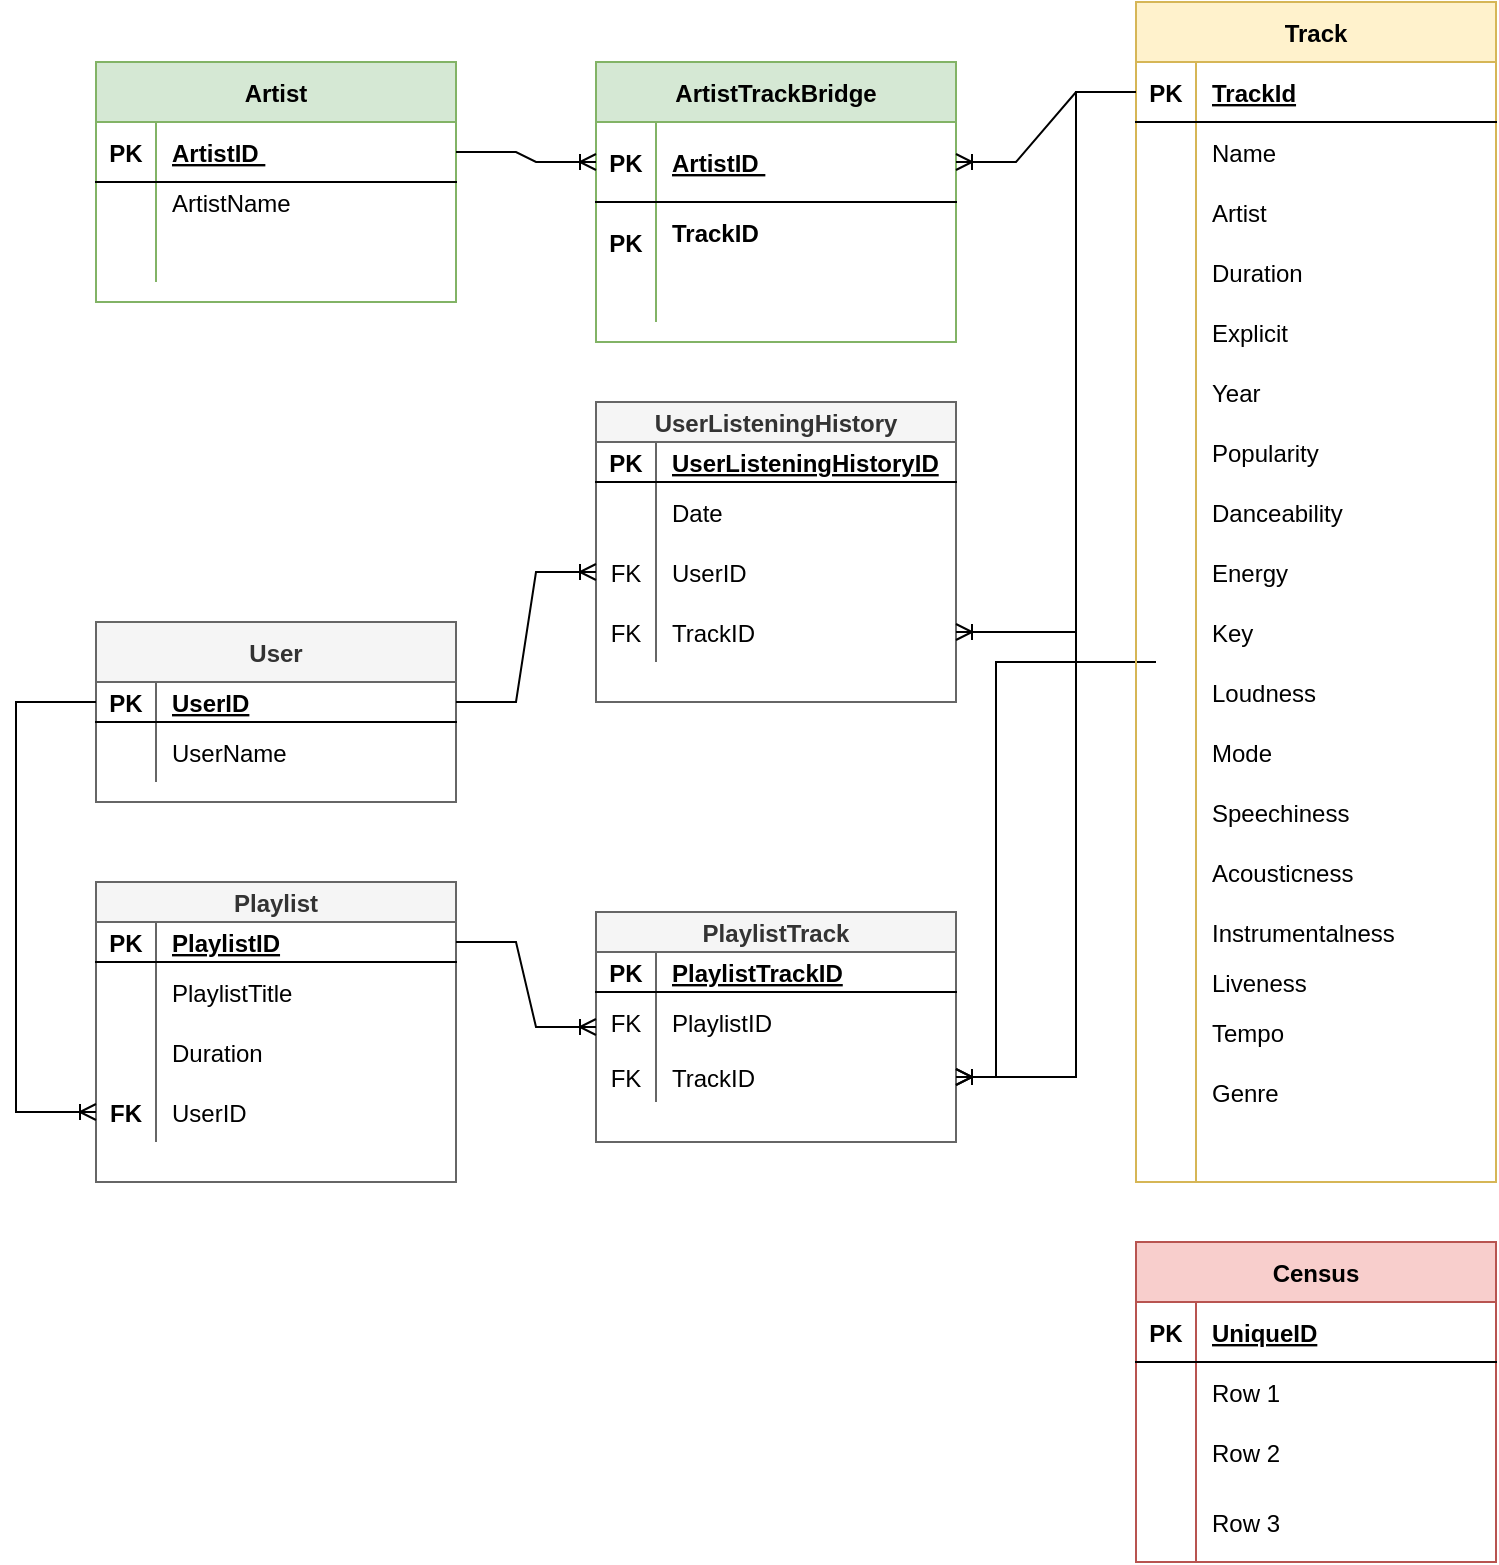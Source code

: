 <mxfile version="20.3.3" type="device"><diagram id="9XwhwexPzw-RLJUSwf52" name="Page-1"><mxGraphModel dx="1422" dy="705" grid="1" gridSize="10" guides="1" tooltips="1" connect="1" arrows="1" fold="1" page="1" pageScale="1" pageWidth="850" pageHeight="1100" math="0" shadow="0"><root><mxCell id="0"/><mxCell id="1" parent="0"/><mxCell id="k8wHzP79WO2ze0tQdOo2-1" value="Artist" style="shape=table;startSize=30;container=1;collapsible=1;childLayout=tableLayout;fixedRows=1;rowLines=0;fontStyle=1;align=center;resizeLast=1;fillColor=#d5e8d4;strokeColor=#82b366;" parent="1" vertex="1"><mxGeometry x="50" y="50" width="180" height="120" as="geometry"/></mxCell><mxCell id="k8wHzP79WO2ze0tQdOo2-2" value="" style="shape=tableRow;horizontal=0;startSize=0;swimlaneHead=0;swimlaneBody=0;fillColor=none;collapsible=0;dropTarget=0;points=[[0,0.5],[1,0.5]];portConstraint=eastwest;top=0;left=0;right=0;bottom=1;" parent="k8wHzP79WO2ze0tQdOo2-1" vertex="1"><mxGeometry y="30" width="180" height="30" as="geometry"/></mxCell><mxCell id="k8wHzP79WO2ze0tQdOo2-3" value="PK" style="shape=partialRectangle;connectable=0;fillColor=none;top=0;left=0;bottom=0;right=0;fontStyle=1;overflow=hidden;" parent="k8wHzP79WO2ze0tQdOo2-2" vertex="1"><mxGeometry width="30" height="30" as="geometry"><mxRectangle width="30" height="30" as="alternateBounds"/></mxGeometry></mxCell><mxCell id="k8wHzP79WO2ze0tQdOo2-4" value="ArtistID " style="shape=partialRectangle;connectable=0;fillColor=none;top=0;left=0;bottom=0;right=0;align=left;spacingLeft=6;fontStyle=5;overflow=hidden;" parent="k8wHzP79WO2ze0tQdOo2-2" vertex="1"><mxGeometry x="30" width="150" height="30" as="geometry"><mxRectangle width="150" height="30" as="alternateBounds"/></mxGeometry></mxCell><mxCell id="k8wHzP79WO2ze0tQdOo2-5" value="" style="shape=tableRow;horizontal=0;startSize=0;swimlaneHead=0;swimlaneBody=0;fillColor=none;collapsible=0;dropTarget=0;points=[[0,0.5],[1,0.5]];portConstraint=eastwest;top=0;left=0;right=0;bottom=0;" parent="k8wHzP79WO2ze0tQdOo2-1" vertex="1"><mxGeometry y="60" width="180" height="20" as="geometry"/></mxCell><mxCell id="k8wHzP79WO2ze0tQdOo2-6" value="" style="shape=partialRectangle;connectable=0;fillColor=none;top=0;left=0;bottom=0;right=0;editable=1;overflow=hidden;" parent="k8wHzP79WO2ze0tQdOo2-5" vertex="1"><mxGeometry width="30" height="20" as="geometry"><mxRectangle width="30" height="20" as="alternateBounds"/></mxGeometry></mxCell><mxCell id="k8wHzP79WO2ze0tQdOo2-7" value="ArtistName" style="shape=partialRectangle;connectable=0;fillColor=none;top=0;left=0;bottom=0;right=0;align=left;spacingLeft=6;overflow=hidden;" parent="k8wHzP79WO2ze0tQdOo2-5" vertex="1"><mxGeometry x="30" width="150" height="20" as="geometry"><mxRectangle width="150" height="20" as="alternateBounds"/></mxGeometry></mxCell><mxCell id="k8wHzP79WO2ze0tQdOo2-11" value="" style="shape=tableRow;horizontal=0;startSize=0;swimlaneHead=0;swimlaneBody=0;fillColor=none;collapsible=0;dropTarget=0;points=[[0,0.5],[1,0.5]];portConstraint=eastwest;top=0;left=0;right=0;bottom=0;" parent="k8wHzP79WO2ze0tQdOo2-1" vertex="1"><mxGeometry y="80" width="180" height="30" as="geometry"/></mxCell><mxCell id="k8wHzP79WO2ze0tQdOo2-12" value="" style="shape=partialRectangle;connectable=0;fillColor=none;top=0;left=0;bottom=0;right=0;editable=1;overflow=hidden;" parent="k8wHzP79WO2ze0tQdOo2-11" vertex="1"><mxGeometry width="30" height="30" as="geometry"><mxRectangle width="30" height="30" as="alternateBounds"/></mxGeometry></mxCell><mxCell id="k8wHzP79WO2ze0tQdOo2-13" value="" style="shape=partialRectangle;connectable=0;fillColor=none;top=0;left=0;bottom=0;right=0;align=left;spacingLeft=6;overflow=hidden;" parent="k8wHzP79WO2ze0tQdOo2-11" vertex="1"><mxGeometry x="30" width="150" height="30" as="geometry"><mxRectangle width="150" height="30" as="alternateBounds"/></mxGeometry></mxCell><mxCell id="k8wHzP79WO2ze0tQdOo2-52" value="User" style="shape=table;startSize=30;container=1;collapsible=1;childLayout=tableLayout;fixedRows=1;rowLines=0;fontStyle=1;align=center;resizeLast=1;fillColor=#f5f5f5;strokeColor=#666666;fontColor=#333333;" parent="1" vertex="1"><mxGeometry x="50" y="330" width="180" height="90" as="geometry"/></mxCell><mxCell id="k8wHzP79WO2ze0tQdOo2-53" value="" style="shape=tableRow;horizontal=0;startSize=0;swimlaneHead=0;swimlaneBody=0;fillColor=none;collapsible=0;dropTarget=0;points=[[0,0.5],[1,0.5]];portConstraint=eastwest;top=0;left=0;right=0;bottom=1;" parent="k8wHzP79WO2ze0tQdOo2-52" vertex="1"><mxGeometry y="30" width="180" height="20" as="geometry"/></mxCell><mxCell id="k8wHzP79WO2ze0tQdOo2-54" value="PK" style="shape=partialRectangle;connectable=0;fillColor=none;top=0;left=0;bottom=0;right=0;fontStyle=1;overflow=hidden;" parent="k8wHzP79WO2ze0tQdOo2-53" vertex="1"><mxGeometry width="30" height="20" as="geometry"><mxRectangle width="30" height="20" as="alternateBounds"/></mxGeometry></mxCell><mxCell id="k8wHzP79WO2ze0tQdOo2-55" value="UserID" style="shape=partialRectangle;connectable=0;fillColor=none;top=0;left=0;bottom=0;right=0;align=left;spacingLeft=6;fontStyle=5;overflow=hidden;" parent="k8wHzP79WO2ze0tQdOo2-53" vertex="1"><mxGeometry x="30" width="150" height="20" as="geometry"><mxRectangle width="150" height="20" as="alternateBounds"/></mxGeometry></mxCell><mxCell id="k8wHzP79WO2ze0tQdOo2-56" value="" style="shape=tableRow;horizontal=0;startSize=0;swimlaneHead=0;swimlaneBody=0;fillColor=none;collapsible=0;dropTarget=0;points=[[0,0.5],[1,0.5]];portConstraint=eastwest;top=0;left=0;right=0;bottom=0;" parent="k8wHzP79WO2ze0tQdOo2-52" vertex="1"><mxGeometry y="50" width="180" height="30" as="geometry"/></mxCell><mxCell id="k8wHzP79WO2ze0tQdOo2-57" value="" style="shape=partialRectangle;connectable=0;fillColor=none;top=0;left=0;bottom=0;right=0;editable=1;overflow=hidden;" parent="k8wHzP79WO2ze0tQdOo2-56" vertex="1"><mxGeometry width="30" height="30" as="geometry"><mxRectangle width="30" height="30" as="alternateBounds"/></mxGeometry></mxCell><mxCell id="k8wHzP79WO2ze0tQdOo2-58" value="UserName" style="shape=partialRectangle;connectable=0;fillColor=none;top=0;left=0;bottom=0;right=0;align=left;spacingLeft=6;overflow=hidden;" parent="k8wHzP79WO2ze0tQdOo2-56" vertex="1"><mxGeometry x="30" width="150" height="30" as="geometry"><mxRectangle width="150" height="30" as="alternateBounds"/></mxGeometry></mxCell><mxCell id="k8wHzP79WO2ze0tQdOo2-78" value="PlaylistTrack" style="shape=table;startSize=20;container=1;collapsible=1;childLayout=tableLayout;fixedRows=1;rowLines=0;fontStyle=1;align=center;resizeLast=1;fillColor=#f5f5f5;strokeColor=#666666;fontColor=#333333;" parent="1" vertex="1"><mxGeometry x="300" y="475" width="180" height="115" as="geometry"/></mxCell><mxCell id="k8wHzP79WO2ze0tQdOo2-79" value="" style="shape=tableRow;horizontal=0;startSize=0;swimlaneHead=0;swimlaneBody=0;fillColor=none;collapsible=0;dropTarget=0;points=[[0,0.5],[1,0.5]];portConstraint=eastwest;top=0;left=0;right=0;bottom=1;" parent="k8wHzP79WO2ze0tQdOo2-78" vertex="1"><mxGeometry y="20" width="180" height="20" as="geometry"/></mxCell><mxCell id="k8wHzP79WO2ze0tQdOo2-80" value="PK" style="shape=partialRectangle;connectable=0;fillColor=none;top=0;left=0;bottom=0;right=0;fontStyle=1;overflow=hidden;" parent="k8wHzP79WO2ze0tQdOo2-79" vertex="1"><mxGeometry width="30" height="20" as="geometry"><mxRectangle width="30" height="20" as="alternateBounds"/></mxGeometry></mxCell><mxCell id="k8wHzP79WO2ze0tQdOo2-81" value="PlaylistTrackID" style="shape=partialRectangle;connectable=0;fillColor=none;top=0;left=0;bottom=0;right=0;align=left;spacingLeft=6;fontStyle=5;overflow=hidden;" parent="k8wHzP79WO2ze0tQdOo2-79" vertex="1"><mxGeometry x="30" width="150" height="20" as="geometry"><mxRectangle width="150" height="20" as="alternateBounds"/></mxGeometry></mxCell><mxCell id="k8wHzP79WO2ze0tQdOo2-82" value="" style="shape=tableRow;horizontal=0;startSize=0;swimlaneHead=0;swimlaneBody=0;fillColor=none;collapsible=0;dropTarget=0;points=[[0,0.5],[1,0.5]];portConstraint=eastwest;top=0;left=0;right=0;bottom=0;" parent="k8wHzP79WO2ze0tQdOo2-78" vertex="1"><mxGeometry y="40" width="180" height="30" as="geometry"/></mxCell><mxCell id="k8wHzP79WO2ze0tQdOo2-83" value="FK" style="shape=partialRectangle;connectable=0;fillColor=none;top=0;left=0;bottom=0;right=0;editable=1;overflow=hidden;" parent="k8wHzP79WO2ze0tQdOo2-82" vertex="1"><mxGeometry width="30" height="30" as="geometry"><mxRectangle width="30" height="30" as="alternateBounds"/></mxGeometry></mxCell><mxCell id="k8wHzP79WO2ze0tQdOo2-84" value="PlaylistID" style="shape=partialRectangle;connectable=0;fillColor=none;top=0;left=0;bottom=0;right=0;align=left;spacingLeft=6;overflow=hidden;" parent="k8wHzP79WO2ze0tQdOo2-82" vertex="1"><mxGeometry x="30" width="150" height="30" as="geometry"><mxRectangle width="150" height="30" as="alternateBounds"/></mxGeometry></mxCell><mxCell id="k8wHzP79WO2ze0tQdOo2-85" value="" style="shape=tableRow;horizontal=0;startSize=0;swimlaneHead=0;swimlaneBody=0;fillColor=none;collapsible=0;dropTarget=0;points=[[0,0.5],[1,0.5]];portConstraint=eastwest;top=0;left=0;right=0;bottom=0;" parent="k8wHzP79WO2ze0tQdOo2-78" vertex="1"><mxGeometry y="70" width="180" height="25" as="geometry"/></mxCell><mxCell id="k8wHzP79WO2ze0tQdOo2-86" value="FK" style="shape=partialRectangle;connectable=0;fillColor=none;top=0;left=0;bottom=0;right=0;editable=1;overflow=hidden;" parent="k8wHzP79WO2ze0tQdOo2-85" vertex="1"><mxGeometry width="30" height="25" as="geometry"><mxRectangle width="30" height="25" as="alternateBounds"/></mxGeometry></mxCell><mxCell id="k8wHzP79WO2ze0tQdOo2-87" value="TrackID" style="shape=partialRectangle;connectable=0;fillColor=none;top=0;left=0;bottom=0;right=0;align=left;spacingLeft=6;overflow=hidden;" parent="k8wHzP79WO2ze0tQdOo2-85" vertex="1"><mxGeometry x="30" width="150" height="25" as="geometry"><mxRectangle width="150" height="25" as="alternateBounds"/></mxGeometry></mxCell><mxCell id="k8wHzP79WO2ze0tQdOo2-93" value="UserListeningHistory" style="shape=table;startSize=20;container=1;collapsible=1;childLayout=tableLayout;fixedRows=1;rowLines=0;fontStyle=1;align=center;resizeLast=1;fillColor=#f5f5f5;strokeColor=#666666;fontColor=#333333;" parent="1" vertex="1"><mxGeometry x="300" y="220" width="180" height="150" as="geometry"/></mxCell><mxCell id="k8wHzP79WO2ze0tQdOo2-94" value="" style="shape=tableRow;horizontal=0;startSize=0;swimlaneHead=0;swimlaneBody=0;fillColor=none;collapsible=0;dropTarget=0;points=[[0,0.5],[1,0.5]];portConstraint=eastwest;top=0;left=0;right=0;bottom=1;" parent="k8wHzP79WO2ze0tQdOo2-93" vertex="1"><mxGeometry y="20" width="180" height="20" as="geometry"/></mxCell><mxCell id="k8wHzP79WO2ze0tQdOo2-95" value="PK" style="shape=partialRectangle;connectable=0;fillColor=none;top=0;left=0;bottom=0;right=0;fontStyle=1;overflow=hidden;" parent="k8wHzP79WO2ze0tQdOo2-94" vertex="1"><mxGeometry width="30" height="20" as="geometry"><mxRectangle width="30" height="20" as="alternateBounds"/></mxGeometry></mxCell><mxCell id="k8wHzP79WO2ze0tQdOo2-96" value="UserListeningHistoryID" style="shape=partialRectangle;connectable=0;fillColor=none;top=0;left=0;bottom=0;right=0;align=left;spacingLeft=6;fontStyle=5;overflow=hidden;" parent="k8wHzP79WO2ze0tQdOo2-94" vertex="1"><mxGeometry x="30" width="150" height="20" as="geometry"><mxRectangle width="150" height="20" as="alternateBounds"/></mxGeometry></mxCell><mxCell id="k8wHzP79WO2ze0tQdOo2-103" value="" style="shape=tableRow;horizontal=0;startSize=0;swimlaneHead=0;swimlaneBody=0;fillColor=none;collapsible=0;dropTarget=0;points=[[0,0.5],[1,0.5]];portConstraint=eastwest;top=0;left=0;right=0;bottom=0;" parent="k8wHzP79WO2ze0tQdOo2-93" vertex="1"><mxGeometry y="40" width="180" height="30" as="geometry"/></mxCell><mxCell id="k8wHzP79WO2ze0tQdOo2-104" value="" style="shape=partialRectangle;connectable=0;fillColor=none;top=0;left=0;bottom=0;right=0;editable=1;overflow=hidden;fontStyle=1" parent="k8wHzP79WO2ze0tQdOo2-103" vertex="1"><mxGeometry width="30" height="30" as="geometry"><mxRectangle width="30" height="30" as="alternateBounds"/></mxGeometry></mxCell><mxCell id="k8wHzP79WO2ze0tQdOo2-105" value="Date" style="shape=partialRectangle;connectable=0;fillColor=none;top=0;left=0;bottom=0;right=0;align=left;spacingLeft=6;overflow=hidden;" parent="k8wHzP79WO2ze0tQdOo2-103" vertex="1"><mxGeometry x="30" width="150" height="30" as="geometry"><mxRectangle width="150" height="30" as="alternateBounds"/></mxGeometry></mxCell><mxCell id="k8wHzP79WO2ze0tQdOo2-97" value="" style="shape=tableRow;horizontal=0;startSize=0;swimlaneHead=0;swimlaneBody=0;fillColor=none;collapsible=0;dropTarget=0;points=[[0,0.5],[1,0.5]];portConstraint=eastwest;top=0;left=0;right=0;bottom=0;" parent="k8wHzP79WO2ze0tQdOo2-93" vertex="1"><mxGeometry y="70" width="180" height="30" as="geometry"/></mxCell><mxCell id="k8wHzP79WO2ze0tQdOo2-98" value="FK" style="shape=partialRectangle;connectable=0;fillColor=none;top=0;left=0;bottom=0;right=0;editable=1;overflow=hidden;" parent="k8wHzP79WO2ze0tQdOo2-97" vertex="1"><mxGeometry width="30" height="30" as="geometry"><mxRectangle width="30" height="30" as="alternateBounds"/></mxGeometry></mxCell><mxCell id="k8wHzP79WO2ze0tQdOo2-99" value="UserID" style="shape=partialRectangle;connectable=0;fillColor=none;top=0;left=0;bottom=0;right=0;align=left;spacingLeft=6;overflow=hidden;" parent="k8wHzP79WO2ze0tQdOo2-97" vertex="1"><mxGeometry x="30" width="150" height="30" as="geometry"><mxRectangle width="150" height="30" as="alternateBounds"/></mxGeometry></mxCell><mxCell id="k8wHzP79WO2ze0tQdOo2-100" value="" style="shape=tableRow;horizontal=0;startSize=0;swimlaneHead=0;swimlaneBody=0;fillColor=none;collapsible=0;dropTarget=0;points=[[0,0.5],[1,0.5]];portConstraint=eastwest;top=0;left=0;right=0;bottom=0;" parent="k8wHzP79WO2ze0tQdOo2-93" vertex="1"><mxGeometry y="100" width="180" height="30" as="geometry"/></mxCell><mxCell id="k8wHzP79WO2ze0tQdOo2-101" value="FK" style="shape=partialRectangle;connectable=0;fillColor=none;top=0;left=0;bottom=0;right=0;editable=1;overflow=hidden;" parent="k8wHzP79WO2ze0tQdOo2-100" vertex="1"><mxGeometry width="30" height="30" as="geometry"><mxRectangle width="30" height="30" as="alternateBounds"/></mxGeometry></mxCell><mxCell id="k8wHzP79WO2ze0tQdOo2-102" value="TrackID" style="shape=partialRectangle;connectable=0;fillColor=none;top=0;left=0;bottom=0;right=0;align=left;spacingLeft=6;overflow=hidden;" parent="k8wHzP79WO2ze0tQdOo2-100" vertex="1"><mxGeometry x="30" width="150" height="30" as="geometry"><mxRectangle width="150" height="30" as="alternateBounds"/></mxGeometry></mxCell><mxCell id="k8wHzP79WO2ze0tQdOo2-65" value="Playlist" style="shape=table;startSize=20;container=1;collapsible=1;childLayout=tableLayout;fixedRows=1;rowLines=0;fontStyle=1;align=center;resizeLast=1;fillColor=#f5f5f5;strokeColor=#666666;fontColor=#333333;" parent="1" vertex="1"><mxGeometry x="50" y="460" width="180" height="150" as="geometry"/></mxCell><mxCell id="k8wHzP79WO2ze0tQdOo2-66" value="" style="shape=tableRow;horizontal=0;startSize=0;swimlaneHead=0;swimlaneBody=0;fillColor=none;collapsible=0;dropTarget=0;points=[[0,0.5],[1,0.5]];portConstraint=eastwest;top=0;left=0;right=0;bottom=1;" parent="k8wHzP79WO2ze0tQdOo2-65" vertex="1"><mxGeometry y="20" width="180" height="20" as="geometry"/></mxCell><mxCell id="k8wHzP79WO2ze0tQdOo2-67" value="PK" style="shape=partialRectangle;connectable=0;fillColor=none;top=0;left=0;bottom=0;right=0;fontStyle=1;overflow=hidden;" parent="k8wHzP79WO2ze0tQdOo2-66" vertex="1"><mxGeometry width="30" height="20" as="geometry"><mxRectangle width="30" height="20" as="alternateBounds"/></mxGeometry></mxCell><mxCell id="k8wHzP79WO2ze0tQdOo2-68" value="PlaylistID" style="shape=partialRectangle;connectable=0;fillColor=none;top=0;left=0;bottom=0;right=0;align=left;spacingLeft=6;fontStyle=5;overflow=hidden;" parent="k8wHzP79WO2ze0tQdOo2-66" vertex="1"><mxGeometry x="30" width="150" height="20" as="geometry"><mxRectangle width="150" height="20" as="alternateBounds"/></mxGeometry></mxCell><mxCell id="k8wHzP79WO2ze0tQdOo2-69" value="" style="shape=tableRow;horizontal=0;startSize=0;swimlaneHead=0;swimlaneBody=0;fillColor=none;collapsible=0;dropTarget=0;points=[[0,0.5],[1,0.5]];portConstraint=eastwest;top=0;left=0;right=0;bottom=0;" parent="k8wHzP79WO2ze0tQdOo2-65" vertex="1"><mxGeometry y="40" width="180" height="30" as="geometry"/></mxCell><mxCell id="k8wHzP79WO2ze0tQdOo2-70" value="" style="shape=partialRectangle;connectable=0;fillColor=none;top=0;left=0;bottom=0;right=0;editable=1;overflow=hidden;" parent="k8wHzP79WO2ze0tQdOo2-69" vertex="1"><mxGeometry width="30" height="30" as="geometry"><mxRectangle width="30" height="30" as="alternateBounds"/></mxGeometry></mxCell><mxCell id="k8wHzP79WO2ze0tQdOo2-71" value="PlaylistTitle" style="shape=partialRectangle;connectable=0;fillColor=none;top=0;left=0;bottom=0;right=0;align=left;spacingLeft=6;overflow=hidden;" parent="k8wHzP79WO2ze0tQdOo2-69" vertex="1"><mxGeometry x="30" width="150" height="30" as="geometry"><mxRectangle width="150" height="30" as="alternateBounds"/></mxGeometry></mxCell><mxCell id="k8wHzP79WO2ze0tQdOo2-72" value="" style="shape=tableRow;horizontal=0;startSize=0;swimlaneHead=0;swimlaneBody=0;fillColor=none;collapsible=0;dropTarget=0;points=[[0,0.5],[1,0.5]];portConstraint=eastwest;top=0;left=0;right=0;bottom=0;" parent="k8wHzP79WO2ze0tQdOo2-65" vertex="1"><mxGeometry y="70" width="180" height="30" as="geometry"/></mxCell><mxCell id="k8wHzP79WO2ze0tQdOo2-73" value="" style="shape=partialRectangle;connectable=0;fillColor=none;top=0;left=0;bottom=0;right=0;editable=1;overflow=hidden;" parent="k8wHzP79WO2ze0tQdOo2-72" vertex="1"><mxGeometry width="30" height="30" as="geometry"><mxRectangle width="30" height="30" as="alternateBounds"/></mxGeometry></mxCell><mxCell id="k8wHzP79WO2ze0tQdOo2-74" value="Duration" style="shape=partialRectangle;connectable=0;fillColor=none;top=0;left=0;bottom=0;right=0;align=left;spacingLeft=6;overflow=hidden;" parent="k8wHzP79WO2ze0tQdOo2-72" vertex="1"><mxGeometry x="30" width="150" height="30" as="geometry"><mxRectangle width="150" height="30" as="alternateBounds"/></mxGeometry></mxCell><mxCell id="k8wHzP79WO2ze0tQdOo2-75" value="" style="shape=tableRow;horizontal=0;startSize=0;swimlaneHead=0;swimlaneBody=0;fillColor=none;collapsible=0;dropTarget=0;points=[[0,0.5],[1,0.5]];portConstraint=eastwest;top=0;left=0;right=0;bottom=0;" parent="k8wHzP79WO2ze0tQdOo2-65" vertex="1"><mxGeometry y="100" width="180" height="30" as="geometry"/></mxCell><mxCell id="k8wHzP79WO2ze0tQdOo2-76" value="FK" style="shape=partialRectangle;connectable=0;fillColor=none;top=0;left=0;bottom=0;right=0;editable=1;overflow=hidden;fontStyle=1" parent="k8wHzP79WO2ze0tQdOo2-75" vertex="1"><mxGeometry width="30" height="30" as="geometry"><mxRectangle width="30" height="30" as="alternateBounds"/></mxGeometry></mxCell><mxCell id="k8wHzP79WO2ze0tQdOo2-77" value="UserID" style="shape=partialRectangle;connectable=0;fillColor=none;top=0;left=0;bottom=0;right=0;align=left;spacingLeft=6;overflow=hidden;" parent="k8wHzP79WO2ze0tQdOo2-75" vertex="1"><mxGeometry x="30" width="150" height="30" as="geometry"><mxRectangle width="150" height="30" as="alternateBounds"/></mxGeometry></mxCell><mxCell id="k8wHzP79WO2ze0tQdOo2-115" value="" style="fontSize=12;html=1;endArrow=ERoneToMany;rounded=0;exitX=0;exitY=0.5;exitDx=0;exitDy=0;entryX=0;entryY=0.5;entryDx=0;entryDy=0;edgeStyle=elbowEdgeStyle;" parent="1" source="k8wHzP79WO2ze0tQdOo2-53" target="k8wHzP79WO2ze0tQdOo2-75" edge="1"><mxGeometry width="100" height="100" relative="1" as="geometry"><mxPoint x="110" y="415" as="sourcePoint"/><mxPoint x="210" y="315" as="targetPoint"/><Array as="points"><mxPoint x="10" y="470"/></Array></mxGeometry></mxCell><mxCell id="k8wHzP79WO2ze0tQdOo2-116" value="" style="edgeStyle=entityRelationEdgeStyle;fontSize=12;html=1;endArrow=ERoneToMany;rounded=0;exitX=1;exitY=0.5;exitDx=0;exitDy=0;entryX=0;entryY=0.5;entryDx=0;entryDy=0;" parent="1" source="k8wHzP79WO2ze0tQdOo2-66" target="k8wHzP79WO2ze0tQdOo2-78" edge="1"><mxGeometry width="100" height="100" relative="1" as="geometry"><mxPoint x="150" y="690" as="sourcePoint"/><mxPoint x="240" y="630" as="targetPoint"/></mxGeometry></mxCell><mxCell id="k8wHzP79WO2ze0tQdOo2-117" value="" style="edgeStyle=elbowEdgeStyle;fontSize=12;html=1;endArrow=ERoneToMany;rounded=0;exitX=1;exitY=0.5;exitDx=0;exitDy=0;entryX=1;entryY=0.5;entryDx=0;entryDy=0;" parent="1" source="NnvqWTtdAurWdAWkIcyb-65" target="k8wHzP79WO2ze0tQdOo2-85" edge="1"><mxGeometry width="100" height="100" relative="1" as="geometry"><mxPoint x="580" y="350" as="sourcePoint"/><mxPoint x="490" y="560" as="targetPoint"/><Array as="points"><mxPoint x="500" y="490"/></Array></mxGeometry></mxCell><mxCell id="k8wHzP79WO2ze0tQdOo2-121" value="Census" style="shape=table;startSize=30;container=1;collapsible=1;childLayout=tableLayout;fixedRows=1;rowLines=0;fontStyle=1;align=center;resizeLast=1;fillColor=#f8cecc;strokeColor=#b85450;" parent="1" vertex="1"><mxGeometry x="570" y="640" width="180" height="160" as="geometry"/></mxCell><mxCell id="k8wHzP79WO2ze0tQdOo2-122" value="" style="shape=tableRow;horizontal=0;startSize=0;swimlaneHead=0;swimlaneBody=0;fillColor=none;collapsible=0;dropTarget=0;points=[[0,0.5],[1,0.5]];portConstraint=eastwest;top=0;left=0;right=0;bottom=1;" parent="k8wHzP79WO2ze0tQdOo2-121" vertex="1"><mxGeometry y="30" width="180" height="30" as="geometry"/></mxCell><mxCell id="k8wHzP79WO2ze0tQdOo2-123" value="PK" style="shape=partialRectangle;connectable=0;fillColor=none;top=0;left=0;bottom=0;right=0;fontStyle=1;overflow=hidden;" parent="k8wHzP79WO2ze0tQdOo2-122" vertex="1"><mxGeometry width="30" height="30" as="geometry"><mxRectangle width="30" height="30" as="alternateBounds"/></mxGeometry></mxCell><mxCell id="k8wHzP79WO2ze0tQdOo2-124" value="UniqueID" style="shape=partialRectangle;connectable=0;fillColor=none;top=0;left=0;bottom=0;right=0;align=left;spacingLeft=6;fontStyle=5;overflow=hidden;" parent="k8wHzP79WO2ze0tQdOo2-122" vertex="1"><mxGeometry x="30" width="150" height="30" as="geometry"><mxRectangle width="150" height="30" as="alternateBounds"/></mxGeometry></mxCell><mxCell id="k8wHzP79WO2ze0tQdOo2-125" value="" style="shape=tableRow;horizontal=0;startSize=0;swimlaneHead=0;swimlaneBody=0;fillColor=none;collapsible=0;dropTarget=0;points=[[0,0.5],[1,0.5]];portConstraint=eastwest;top=0;left=0;right=0;bottom=0;" parent="k8wHzP79WO2ze0tQdOo2-121" vertex="1"><mxGeometry y="60" width="180" height="30" as="geometry"/></mxCell><mxCell id="k8wHzP79WO2ze0tQdOo2-126" value="" style="shape=partialRectangle;connectable=0;fillColor=none;top=0;left=0;bottom=0;right=0;editable=1;overflow=hidden;" parent="k8wHzP79WO2ze0tQdOo2-125" vertex="1"><mxGeometry width="30" height="30" as="geometry"><mxRectangle width="30" height="30" as="alternateBounds"/></mxGeometry></mxCell><mxCell id="k8wHzP79WO2ze0tQdOo2-127" value="Row 1" style="shape=partialRectangle;connectable=0;fillColor=none;top=0;left=0;bottom=0;right=0;align=left;spacingLeft=6;overflow=hidden;" parent="k8wHzP79WO2ze0tQdOo2-125" vertex="1"><mxGeometry x="30" width="150" height="30" as="geometry"><mxRectangle width="150" height="30" as="alternateBounds"/></mxGeometry></mxCell><mxCell id="k8wHzP79WO2ze0tQdOo2-128" value="" style="shape=tableRow;horizontal=0;startSize=0;swimlaneHead=0;swimlaneBody=0;fillColor=none;collapsible=0;dropTarget=0;points=[[0,0.5],[1,0.5]];portConstraint=eastwest;top=0;left=0;right=0;bottom=0;" parent="k8wHzP79WO2ze0tQdOo2-121" vertex="1"><mxGeometry y="90" width="180" height="30" as="geometry"/></mxCell><mxCell id="k8wHzP79WO2ze0tQdOo2-129" value="" style="shape=partialRectangle;connectable=0;fillColor=none;top=0;left=0;bottom=0;right=0;editable=1;overflow=hidden;" parent="k8wHzP79WO2ze0tQdOo2-128" vertex="1"><mxGeometry width="30" height="30" as="geometry"><mxRectangle width="30" height="30" as="alternateBounds"/></mxGeometry></mxCell><mxCell id="k8wHzP79WO2ze0tQdOo2-130" value="Row 2" style="shape=partialRectangle;connectable=0;fillColor=none;top=0;left=0;bottom=0;right=0;align=left;spacingLeft=6;overflow=hidden;" parent="k8wHzP79WO2ze0tQdOo2-128" vertex="1"><mxGeometry x="30" width="150" height="30" as="geometry"><mxRectangle width="150" height="30" as="alternateBounds"/></mxGeometry></mxCell><mxCell id="k8wHzP79WO2ze0tQdOo2-131" value="" style="shape=tableRow;horizontal=0;startSize=0;swimlaneHead=0;swimlaneBody=0;fillColor=none;collapsible=0;dropTarget=0;points=[[0,0.5],[1,0.5]];portConstraint=eastwest;top=0;left=0;right=0;bottom=0;" parent="k8wHzP79WO2ze0tQdOo2-121" vertex="1"><mxGeometry y="120" width="180" height="40" as="geometry"/></mxCell><mxCell id="k8wHzP79WO2ze0tQdOo2-132" value="" style="shape=partialRectangle;connectable=0;fillColor=none;top=0;left=0;bottom=0;right=0;editable=1;overflow=hidden;" parent="k8wHzP79WO2ze0tQdOo2-131" vertex="1"><mxGeometry width="30" height="40" as="geometry"><mxRectangle width="30" height="40" as="alternateBounds"/></mxGeometry></mxCell><mxCell id="k8wHzP79WO2ze0tQdOo2-133" value="Row 3" style="shape=partialRectangle;connectable=0;fillColor=none;top=0;left=0;bottom=0;right=0;align=left;spacingLeft=6;overflow=hidden;" parent="k8wHzP79WO2ze0tQdOo2-131" vertex="1"><mxGeometry x="30" width="150" height="40" as="geometry"><mxRectangle width="150" height="40" as="alternateBounds"/></mxGeometry></mxCell><mxCell id="NnvqWTtdAurWdAWkIcyb-13" value="Track" style="shape=table;startSize=30;container=1;collapsible=1;childLayout=tableLayout;fixedRows=1;rowLines=0;fontStyle=1;align=center;resizeLast=1;fillColor=#fff2cc;strokeColor=#d6b656;" vertex="1" parent="1"><mxGeometry x="570" y="20" width="180" height="590" as="geometry"/></mxCell><mxCell id="NnvqWTtdAurWdAWkIcyb-14" value="" style="shape=tableRow;horizontal=0;startSize=0;swimlaneHead=0;swimlaneBody=0;fillColor=none;collapsible=0;dropTarget=0;points=[[0,0.5],[1,0.5]];portConstraint=eastwest;top=0;left=0;right=0;bottom=1;" vertex="1" parent="NnvqWTtdAurWdAWkIcyb-13"><mxGeometry y="30" width="180" height="30" as="geometry"/></mxCell><mxCell id="NnvqWTtdAurWdAWkIcyb-15" value="PK" style="shape=partialRectangle;connectable=0;fillColor=none;top=0;left=0;bottom=0;right=0;fontStyle=1;overflow=hidden;" vertex="1" parent="NnvqWTtdAurWdAWkIcyb-14"><mxGeometry width="30" height="30" as="geometry"><mxRectangle width="30" height="30" as="alternateBounds"/></mxGeometry></mxCell><mxCell id="NnvqWTtdAurWdAWkIcyb-16" value="TrackId" style="shape=partialRectangle;connectable=0;fillColor=none;top=0;left=0;bottom=0;right=0;align=left;spacingLeft=6;fontStyle=5;overflow=hidden;" vertex="1" parent="NnvqWTtdAurWdAWkIcyb-14"><mxGeometry x="30" width="150" height="30" as="geometry"><mxRectangle width="150" height="30" as="alternateBounds"/></mxGeometry></mxCell><mxCell id="NnvqWTtdAurWdAWkIcyb-76" style="shape=tableRow;horizontal=0;startSize=0;swimlaneHead=0;swimlaneBody=0;fillColor=none;collapsible=0;dropTarget=0;points=[[0,0.5],[1,0.5]];portConstraint=eastwest;top=0;left=0;right=0;bottom=0;" vertex="1" parent="NnvqWTtdAurWdAWkIcyb-13"><mxGeometry y="60" width="180" height="30" as="geometry"/></mxCell><mxCell id="NnvqWTtdAurWdAWkIcyb-77" style="shape=partialRectangle;connectable=0;fillColor=none;top=0;left=0;bottom=0;right=0;editable=1;overflow=hidden;" vertex="1" parent="NnvqWTtdAurWdAWkIcyb-76"><mxGeometry width="30" height="30" as="geometry"><mxRectangle width="30" height="30" as="alternateBounds"/></mxGeometry></mxCell><mxCell id="NnvqWTtdAurWdAWkIcyb-78" value="Name" style="shape=partialRectangle;connectable=0;fillColor=none;top=0;left=0;bottom=0;right=0;align=left;spacingLeft=6;overflow=hidden;" vertex="1" parent="NnvqWTtdAurWdAWkIcyb-76"><mxGeometry x="30" width="150" height="30" as="geometry"><mxRectangle width="150" height="30" as="alternateBounds"/></mxGeometry></mxCell><mxCell id="NnvqWTtdAurWdAWkIcyb-79" style="shape=tableRow;horizontal=0;startSize=0;swimlaneHead=0;swimlaneBody=0;fillColor=none;collapsible=0;dropTarget=0;points=[[0,0.5],[1,0.5]];portConstraint=eastwest;top=0;left=0;right=0;bottom=0;" vertex="1" parent="NnvqWTtdAurWdAWkIcyb-13"><mxGeometry y="90" width="180" height="30" as="geometry"/></mxCell><mxCell id="NnvqWTtdAurWdAWkIcyb-80" style="shape=partialRectangle;connectable=0;fillColor=none;top=0;left=0;bottom=0;right=0;editable=1;overflow=hidden;" vertex="1" parent="NnvqWTtdAurWdAWkIcyb-79"><mxGeometry width="30" height="30" as="geometry"><mxRectangle width="30" height="30" as="alternateBounds"/></mxGeometry></mxCell><mxCell id="NnvqWTtdAurWdAWkIcyb-81" value="Artist" style="shape=partialRectangle;connectable=0;fillColor=none;top=0;left=0;bottom=0;right=0;align=left;spacingLeft=6;overflow=hidden;" vertex="1" parent="NnvqWTtdAurWdAWkIcyb-79"><mxGeometry x="30" width="150" height="30" as="geometry"><mxRectangle width="150" height="30" as="alternateBounds"/></mxGeometry></mxCell><mxCell id="NnvqWTtdAurWdAWkIcyb-17" value="" style="shape=tableRow;horizontal=0;startSize=0;swimlaneHead=0;swimlaneBody=0;fillColor=none;collapsible=0;dropTarget=0;points=[[0,0.5],[1,0.5]];portConstraint=eastwest;top=0;left=0;right=0;bottom=0;" vertex="1" parent="NnvqWTtdAurWdAWkIcyb-13"><mxGeometry y="120" width="180" height="30" as="geometry"/></mxCell><mxCell id="NnvqWTtdAurWdAWkIcyb-18" value="" style="shape=partialRectangle;connectable=0;fillColor=none;top=0;left=0;bottom=0;right=0;editable=1;overflow=hidden;" vertex="1" parent="NnvqWTtdAurWdAWkIcyb-17"><mxGeometry width="30" height="30" as="geometry"><mxRectangle width="30" height="30" as="alternateBounds"/></mxGeometry></mxCell><mxCell id="NnvqWTtdAurWdAWkIcyb-19" value="Duration" style="shape=partialRectangle;connectable=0;fillColor=none;top=0;left=0;bottom=0;right=0;align=left;spacingLeft=6;overflow=hidden;" vertex="1" parent="NnvqWTtdAurWdAWkIcyb-17"><mxGeometry x="30" width="150" height="30" as="geometry"><mxRectangle width="150" height="30" as="alternateBounds"/></mxGeometry></mxCell><mxCell id="NnvqWTtdAurWdAWkIcyb-20" value="" style="shape=tableRow;horizontal=0;startSize=0;swimlaneHead=0;swimlaneBody=0;fillColor=none;collapsible=0;dropTarget=0;points=[[0,0.5],[1,0.5]];portConstraint=eastwest;top=0;left=0;right=0;bottom=0;" vertex="1" parent="NnvqWTtdAurWdAWkIcyb-13"><mxGeometry y="150" width="180" height="30" as="geometry"/></mxCell><mxCell id="NnvqWTtdAurWdAWkIcyb-21" value="" style="shape=partialRectangle;connectable=0;fillColor=none;top=0;left=0;bottom=0;right=0;editable=1;overflow=hidden;" vertex="1" parent="NnvqWTtdAurWdAWkIcyb-20"><mxGeometry width="30" height="30" as="geometry"><mxRectangle width="30" height="30" as="alternateBounds"/></mxGeometry></mxCell><mxCell id="NnvqWTtdAurWdAWkIcyb-22" value="Explicit" style="shape=partialRectangle;connectable=0;fillColor=none;top=0;left=0;bottom=0;right=0;align=left;spacingLeft=6;overflow=hidden;" vertex="1" parent="NnvqWTtdAurWdAWkIcyb-20"><mxGeometry x="30" width="150" height="30" as="geometry"><mxRectangle width="150" height="30" as="alternateBounds"/></mxGeometry></mxCell><mxCell id="NnvqWTtdAurWdAWkIcyb-23" value="" style="shape=tableRow;horizontal=0;startSize=0;swimlaneHead=0;swimlaneBody=0;fillColor=none;collapsible=0;dropTarget=0;points=[[0,0.5],[1,0.5]];portConstraint=eastwest;top=0;left=0;right=0;bottom=0;" vertex="1" parent="NnvqWTtdAurWdAWkIcyb-13"><mxGeometry y="180" width="180" height="30" as="geometry"/></mxCell><mxCell id="NnvqWTtdAurWdAWkIcyb-24" value="" style="shape=partialRectangle;connectable=0;fillColor=none;top=0;left=0;bottom=0;right=0;editable=1;overflow=hidden;" vertex="1" parent="NnvqWTtdAurWdAWkIcyb-23"><mxGeometry width="30" height="30" as="geometry"><mxRectangle width="30" height="30" as="alternateBounds"/></mxGeometry></mxCell><mxCell id="NnvqWTtdAurWdAWkIcyb-25" value="Year" style="shape=partialRectangle;connectable=0;fillColor=none;top=0;left=0;bottom=0;right=0;align=left;spacingLeft=6;overflow=hidden;" vertex="1" parent="NnvqWTtdAurWdAWkIcyb-23"><mxGeometry x="30" width="150" height="30" as="geometry"><mxRectangle width="150" height="30" as="alternateBounds"/></mxGeometry></mxCell><mxCell id="NnvqWTtdAurWdAWkIcyb-35" style="shape=tableRow;horizontal=0;startSize=0;swimlaneHead=0;swimlaneBody=0;fillColor=none;collapsible=0;dropTarget=0;points=[[0,0.5],[1,0.5]];portConstraint=eastwest;top=0;left=0;right=0;bottom=0;" vertex="1" parent="NnvqWTtdAurWdAWkIcyb-13"><mxGeometry y="210" width="180" height="30" as="geometry"/></mxCell><mxCell id="NnvqWTtdAurWdAWkIcyb-36" style="shape=partialRectangle;connectable=0;fillColor=none;top=0;left=0;bottom=0;right=0;editable=1;overflow=hidden;" vertex="1" parent="NnvqWTtdAurWdAWkIcyb-35"><mxGeometry width="30" height="30" as="geometry"><mxRectangle width="30" height="30" as="alternateBounds"/></mxGeometry></mxCell><mxCell id="NnvqWTtdAurWdAWkIcyb-37" value="Popularity" style="shape=partialRectangle;connectable=0;fillColor=none;top=0;left=0;bottom=0;right=0;align=left;spacingLeft=6;overflow=hidden;" vertex="1" parent="NnvqWTtdAurWdAWkIcyb-35"><mxGeometry x="30" width="150" height="30" as="geometry"><mxRectangle width="150" height="30" as="alternateBounds"/></mxGeometry></mxCell><mxCell id="NnvqWTtdAurWdAWkIcyb-32" style="shape=tableRow;horizontal=0;startSize=0;swimlaneHead=0;swimlaneBody=0;fillColor=none;collapsible=0;dropTarget=0;points=[[0,0.5],[1,0.5]];portConstraint=eastwest;top=0;left=0;right=0;bottom=0;" vertex="1" parent="NnvqWTtdAurWdAWkIcyb-13"><mxGeometry y="240" width="180" height="30" as="geometry"/></mxCell><mxCell id="NnvqWTtdAurWdAWkIcyb-33" style="shape=partialRectangle;connectable=0;fillColor=none;top=0;left=0;bottom=0;right=0;editable=1;overflow=hidden;" vertex="1" parent="NnvqWTtdAurWdAWkIcyb-32"><mxGeometry width="30" height="30" as="geometry"><mxRectangle width="30" height="30" as="alternateBounds"/></mxGeometry></mxCell><mxCell id="NnvqWTtdAurWdAWkIcyb-34" value="Danceability" style="shape=partialRectangle;connectable=0;fillColor=none;top=0;left=0;bottom=0;right=0;align=left;spacingLeft=6;overflow=hidden;" vertex="1" parent="NnvqWTtdAurWdAWkIcyb-32"><mxGeometry x="30" width="150" height="30" as="geometry"><mxRectangle width="150" height="30" as="alternateBounds"/></mxGeometry></mxCell><mxCell id="NnvqWTtdAurWdAWkIcyb-29" style="shape=tableRow;horizontal=0;startSize=0;swimlaneHead=0;swimlaneBody=0;fillColor=none;collapsible=0;dropTarget=0;points=[[0,0.5],[1,0.5]];portConstraint=eastwest;top=0;left=0;right=0;bottom=0;" vertex="1" parent="NnvqWTtdAurWdAWkIcyb-13"><mxGeometry y="270" width="180" height="30" as="geometry"/></mxCell><mxCell id="NnvqWTtdAurWdAWkIcyb-30" style="shape=partialRectangle;connectable=0;fillColor=none;top=0;left=0;bottom=0;right=0;editable=1;overflow=hidden;" vertex="1" parent="NnvqWTtdAurWdAWkIcyb-29"><mxGeometry width="30" height="30" as="geometry"><mxRectangle width="30" height="30" as="alternateBounds"/></mxGeometry></mxCell><mxCell id="NnvqWTtdAurWdAWkIcyb-31" value="Energy" style="shape=partialRectangle;connectable=0;fillColor=none;top=0;left=0;bottom=0;right=0;align=left;spacingLeft=6;overflow=hidden;" vertex="1" parent="NnvqWTtdAurWdAWkIcyb-29"><mxGeometry x="30" width="150" height="30" as="geometry"><mxRectangle width="150" height="30" as="alternateBounds"/></mxGeometry></mxCell><mxCell id="NnvqWTtdAurWdAWkIcyb-26" style="shape=tableRow;horizontal=0;startSize=0;swimlaneHead=0;swimlaneBody=0;fillColor=none;collapsible=0;dropTarget=0;points=[[0,0.5],[1,0.5]];portConstraint=eastwest;top=0;left=0;right=0;bottom=0;" vertex="1" parent="NnvqWTtdAurWdAWkIcyb-13"><mxGeometry y="300" width="180" height="30" as="geometry"/></mxCell><mxCell id="NnvqWTtdAurWdAWkIcyb-27" value="    " style="shape=partialRectangle;connectable=0;fillColor=none;top=0;left=0;bottom=0;right=0;editable=1;overflow=hidden;" vertex="1" parent="NnvqWTtdAurWdAWkIcyb-26"><mxGeometry width="30" height="30" as="geometry"><mxRectangle width="30" height="30" as="alternateBounds"/></mxGeometry></mxCell><mxCell id="NnvqWTtdAurWdAWkIcyb-28" value="Key" style="shape=partialRectangle;connectable=0;fillColor=none;top=0;left=0;bottom=0;right=0;align=left;spacingLeft=6;overflow=hidden;" vertex="1" parent="NnvqWTtdAurWdAWkIcyb-26"><mxGeometry x="30" width="150" height="30" as="geometry"><mxRectangle width="150" height="30" as="alternateBounds"/></mxGeometry></mxCell><mxCell id="NnvqWTtdAurWdAWkIcyb-50" style="shape=tableRow;horizontal=0;startSize=0;swimlaneHead=0;swimlaneBody=0;fillColor=none;collapsible=0;dropTarget=0;points=[[0,0.5],[1,0.5]];portConstraint=eastwest;top=0;left=0;right=0;bottom=0;" vertex="1" parent="NnvqWTtdAurWdAWkIcyb-13"><mxGeometry y="330" width="180" height="30" as="geometry"/></mxCell><mxCell id="NnvqWTtdAurWdAWkIcyb-51" style="shape=partialRectangle;connectable=0;fillColor=none;top=0;left=0;bottom=0;right=0;editable=1;overflow=hidden;" vertex="1" parent="NnvqWTtdAurWdAWkIcyb-50"><mxGeometry width="30" height="30" as="geometry"><mxRectangle width="30" height="30" as="alternateBounds"/></mxGeometry></mxCell><mxCell id="NnvqWTtdAurWdAWkIcyb-52" value="Loudness" style="shape=partialRectangle;connectable=0;fillColor=none;top=0;left=0;bottom=0;right=0;align=left;spacingLeft=6;overflow=hidden;" vertex="1" parent="NnvqWTtdAurWdAWkIcyb-50"><mxGeometry x="30" width="150" height="30" as="geometry"><mxRectangle width="150" height="30" as="alternateBounds"/></mxGeometry></mxCell><mxCell id="NnvqWTtdAurWdAWkIcyb-47" style="shape=tableRow;horizontal=0;startSize=0;swimlaneHead=0;swimlaneBody=0;fillColor=none;collapsible=0;dropTarget=0;points=[[0,0.5],[1,0.5]];portConstraint=eastwest;top=0;left=0;right=0;bottom=0;" vertex="1" parent="NnvqWTtdAurWdAWkIcyb-13"><mxGeometry y="360" width="180" height="30" as="geometry"/></mxCell><mxCell id="NnvqWTtdAurWdAWkIcyb-48" style="shape=partialRectangle;connectable=0;fillColor=none;top=0;left=0;bottom=0;right=0;editable=1;overflow=hidden;" vertex="1" parent="NnvqWTtdAurWdAWkIcyb-47"><mxGeometry width="30" height="30" as="geometry"><mxRectangle width="30" height="30" as="alternateBounds"/></mxGeometry></mxCell><mxCell id="NnvqWTtdAurWdAWkIcyb-49" value="Mode" style="shape=partialRectangle;connectable=0;fillColor=none;top=0;left=0;bottom=0;right=0;align=left;spacingLeft=6;overflow=hidden;" vertex="1" parent="NnvqWTtdAurWdAWkIcyb-47"><mxGeometry x="30" width="150" height="30" as="geometry"><mxRectangle width="150" height="30" as="alternateBounds"/></mxGeometry></mxCell><mxCell id="NnvqWTtdAurWdAWkIcyb-44" style="shape=tableRow;horizontal=0;startSize=0;swimlaneHead=0;swimlaneBody=0;fillColor=none;collapsible=0;dropTarget=0;points=[[0,0.5],[1,0.5]];portConstraint=eastwest;top=0;left=0;right=0;bottom=0;" vertex="1" parent="NnvqWTtdAurWdAWkIcyb-13"><mxGeometry y="390" width="180" height="30" as="geometry"/></mxCell><mxCell id="NnvqWTtdAurWdAWkIcyb-45" style="shape=partialRectangle;connectable=0;fillColor=none;top=0;left=0;bottom=0;right=0;editable=1;overflow=hidden;" vertex="1" parent="NnvqWTtdAurWdAWkIcyb-44"><mxGeometry width="30" height="30" as="geometry"><mxRectangle width="30" height="30" as="alternateBounds"/></mxGeometry></mxCell><mxCell id="NnvqWTtdAurWdAWkIcyb-46" value="Speechiness" style="shape=partialRectangle;connectable=0;fillColor=none;top=0;left=0;bottom=0;right=0;align=left;spacingLeft=6;overflow=hidden;" vertex="1" parent="NnvqWTtdAurWdAWkIcyb-44"><mxGeometry x="30" width="150" height="30" as="geometry"><mxRectangle width="150" height="30" as="alternateBounds"/></mxGeometry></mxCell><mxCell id="NnvqWTtdAurWdAWkIcyb-41" style="shape=tableRow;horizontal=0;startSize=0;swimlaneHead=0;swimlaneBody=0;fillColor=none;collapsible=0;dropTarget=0;points=[[0,0.5],[1,0.5]];portConstraint=eastwest;top=0;left=0;right=0;bottom=0;" vertex="1" parent="NnvqWTtdAurWdAWkIcyb-13"><mxGeometry y="420" width="180" height="30" as="geometry"/></mxCell><mxCell id="NnvqWTtdAurWdAWkIcyb-42" style="shape=partialRectangle;connectable=0;fillColor=none;top=0;left=0;bottom=0;right=0;editable=1;overflow=hidden;" vertex="1" parent="NnvqWTtdAurWdAWkIcyb-41"><mxGeometry width="30" height="30" as="geometry"><mxRectangle width="30" height="30" as="alternateBounds"/></mxGeometry></mxCell><mxCell id="NnvqWTtdAurWdAWkIcyb-43" value="Acousticness" style="shape=partialRectangle;connectable=0;fillColor=none;top=0;left=0;bottom=0;right=0;align=left;spacingLeft=6;overflow=hidden;" vertex="1" parent="NnvqWTtdAurWdAWkIcyb-41"><mxGeometry x="30" width="150" height="30" as="geometry"><mxRectangle width="150" height="30" as="alternateBounds"/></mxGeometry></mxCell><mxCell id="NnvqWTtdAurWdAWkIcyb-38" style="shape=tableRow;horizontal=0;startSize=0;swimlaneHead=0;swimlaneBody=0;fillColor=none;collapsible=0;dropTarget=0;points=[[0,0.5],[1,0.5]];portConstraint=eastwest;top=0;left=0;right=0;bottom=0;" vertex="1" parent="NnvqWTtdAurWdAWkIcyb-13"><mxGeometry y="450" width="180" height="30" as="geometry"/></mxCell><mxCell id="NnvqWTtdAurWdAWkIcyb-39" style="shape=partialRectangle;connectable=0;fillColor=none;top=0;left=0;bottom=0;right=0;editable=1;overflow=hidden;" vertex="1" parent="NnvqWTtdAurWdAWkIcyb-38"><mxGeometry width="30" height="30" as="geometry"><mxRectangle width="30" height="30" as="alternateBounds"/></mxGeometry></mxCell><mxCell id="NnvqWTtdAurWdAWkIcyb-40" value="Instrumentalness" style="shape=partialRectangle;connectable=0;fillColor=none;top=0;left=0;bottom=0;right=0;align=left;spacingLeft=6;overflow=hidden;" vertex="1" parent="NnvqWTtdAurWdAWkIcyb-38"><mxGeometry x="30" width="150" height="30" as="geometry"><mxRectangle width="150" height="30" as="alternateBounds"/></mxGeometry></mxCell><mxCell id="NnvqWTtdAurWdAWkIcyb-62" style="shape=tableRow;horizontal=0;startSize=0;swimlaneHead=0;swimlaneBody=0;fillColor=none;collapsible=0;dropTarget=0;points=[[0,0.5],[1,0.5]];portConstraint=eastwest;top=0;left=0;right=0;bottom=0;" vertex="1" parent="NnvqWTtdAurWdAWkIcyb-13"><mxGeometry y="480" width="180" height="20" as="geometry"/></mxCell><mxCell id="NnvqWTtdAurWdAWkIcyb-63" style="shape=partialRectangle;connectable=0;fillColor=none;top=0;left=0;bottom=0;right=0;editable=1;overflow=hidden;" vertex="1" parent="NnvqWTtdAurWdAWkIcyb-62"><mxGeometry width="30" height="20" as="geometry"><mxRectangle width="30" height="20" as="alternateBounds"/></mxGeometry></mxCell><mxCell id="NnvqWTtdAurWdAWkIcyb-64" value="Liveness" style="shape=partialRectangle;connectable=0;fillColor=none;top=0;left=0;bottom=0;right=0;align=left;spacingLeft=6;overflow=hidden;" vertex="1" parent="NnvqWTtdAurWdAWkIcyb-62"><mxGeometry x="30" width="150" height="20" as="geometry"><mxRectangle width="150" height="20" as="alternateBounds"/></mxGeometry></mxCell><mxCell id="NnvqWTtdAurWdAWkIcyb-59" style="shape=tableRow;horizontal=0;startSize=0;swimlaneHead=0;swimlaneBody=0;fillColor=none;collapsible=0;dropTarget=0;points=[[0,0.5],[1,0.5]];portConstraint=eastwest;top=0;left=0;right=0;bottom=0;" vertex="1" parent="NnvqWTtdAurWdAWkIcyb-13"><mxGeometry y="500" width="180" height="30" as="geometry"/></mxCell><mxCell id="NnvqWTtdAurWdAWkIcyb-60" style="shape=partialRectangle;connectable=0;fillColor=none;top=0;left=0;bottom=0;right=0;editable=1;overflow=hidden;" vertex="1" parent="NnvqWTtdAurWdAWkIcyb-59"><mxGeometry width="30" height="30" as="geometry"><mxRectangle width="30" height="30" as="alternateBounds"/></mxGeometry></mxCell><mxCell id="NnvqWTtdAurWdAWkIcyb-61" value="Tempo" style="shape=partialRectangle;connectable=0;fillColor=none;top=0;left=0;bottom=0;right=0;align=left;spacingLeft=6;overflow=hidden;" vertex="1" parent="NnvqWTtdAurWdAWkIcyb-59"><mxGeometry x="30" width="150" height="30" as="geometry"><mxRectangle width="150" height="30" as="alternateBounds"/></mxGeometry></mxCell><mxCell id="NnvqWTtdAurWdAWkIcyb-56" style="shape=tableRow;horizontal=0;startSize=0;swimlaneHead=0;swimlaneBody=0;fillColor=none;collapsible=0;dropTarget=0;points=[[0,0.5],[1,0.5]];portConstraint=eastwest;top=0;left=0;right=0;bottom=0;" vertex="1" parent="NnvqWTtdAurWdAWkIcyb-13"><mxGeometry y="530" width="180" height="30" as="geometry"/></mxCell><mxCell id="NnvqWTtdAurWdAWkIcyb-57" style="shape=partialRectangle;connectable=0;fillColor=none;top=0;left=0;bottom=0;right=0;editable=1;overflow=hidden;" vertex="1" parent="NnvqWTtdAurWdAWkIcyb-56"><mxGeometry width="30" height="30" as="geometry"><mxRectangle width="30" height="30" as="alternateBounds"/></mxGeometry></mxCell><mxCell id="NnvqWTtdAurWdAWkIcyb-58" value="Genre" style="shape=partialRectangle;connectable=0;fillColor=none;top=0;left=0;bottom=0;right=0;align=left;spacingLeft=6;overflow=hidden;" vertex="1" parent="NnvqWTtdAurWdAWkIcyb-56"><mxGeometry x="30" width="150" height="30" as="geometry"><mxRectangle width="150" height="30" as="alternateBounds"/></mxGeometry></mxCell><mxCell id="NnvqWTtdAurWdAWkIcyb-53" style="shape=tableRow;horizontal=0;startSize=0;swimlaneHead=0;swimlaneBody=0;fillColor=none;collapsible=0;dropTarget=0;points=[[0,0.5],[1,0.5]];portConstraint=eastwest;top=0;left=0;right=0;bottom=0;" vertex="1" parent="NnvqWTtdAurWdAWkIcyb-13"><mxGeometry y="560" width="180" height="30" as="geometry"/></mxCell><mxCell id="NnvqWTtdAurWdAWkIcyb-54" style="shape=partialRectangle;connectable=0;fillColor=none;top=0;left=0;bottom=0;right=0;editable=1;overflow=hidden;" vertex="1" parent="NnvqWTtdAurWdAWkIcyb-53"><mxGeometry width="30" height="30" as="geometry"><mxRectangle width="30" height="30" as="alternateBounds"/></mxGeometry></mxCell><mxCell id="NnvqWTtdAurWdAWkIcyb-55" style="shape=partialRectangle;connectable=0;fillColor=none;top=0;left=0;bottom=0;right=0;align=left;spacingLeft=6;overflow=hidden;" vertex="1" parent="NnvqWTtdAurWdAWkIcyb-53"><mxGeometry x="30" width="150" height="30" as="geometry"><mxRectangle width="150" height="30" as="alternateBounds"/></mxGeometry></mxCell><mxCell id="NnvqWTtdAurWdAWkIcyb-100" value="ArtistTrackBridge" style="shape=table;startSize=30;container=1;collapsible=1;childLayout=tableLayout;fixedRows=1;rowLines=0;fontStyle=1;align=center;resizeLast=1;fillColor=#d5e8d4;strokeColor=#82b366;" vertex="1" parent="1"><mxGeometry x="300" y="50" width="180" height="140" as="geometry"/></mxCell><mxCell id="NnvqWTtdAurWdAWkIcyb-101" value="" style="shape=tableRow;horizontal=0;startSize=0;swimlaneHead=0;swimlaneBody=0;fillColor=none;collapsible=0;dropTarget=0;points=[[0,0.5],[1,0.5]];portConstraint=eastwest;top=0;left=0;right=0;bottom=1;" vertex="1" parent="NnvqWTtdAurWdAWkIcyb-100"><mxGeometry y="30" width="180" height="40" as="geometry"/></mxCell><mxCell id="NnvqWTtdAurWdAWkIcyb-102" value="PK" style="shape=partialRectangle;connectable=0;fillColor=none;top=0;left=0;bottom=0;right=0;fontStyle=1;overflow=hidden;" vertex="1" parent="NnvqWTtdAurWdAWkIcyb-101"><mxGeometry width="30" height="40" as="geometry"><mxRectangle width="30" height="40" as="alternateBounds"/></mxGeometry></mxCell><mxCell id="NnvqWTtdAurWdAWkIcyb-103" value="ArtistID " style="shape=partialRectangle;connectable=0;fillColor=none;top=0;left=0;bottom=0;right=0;align=left;spacingLeft=6;fontStyle=5;overflow=hidden;" vertex="1" parent="NnvqWTtdAurWdAWkIcyb-101"><mxGeometry x="30" width="150" height="40" as="geometry"><mxRectangle width="150" height="40" as="alternateBounds"/></mxGeometry></mxCell><mxCell id="NnvqWTtdAurWdAWkIcyb-104" value="" style="shape=tableRow;horizontal=0;startSize=0;swimlaneHead=0;swimlaneBody=0;fillColor=none;collapsible=0;dropTarget=0;points=[[0,0.5],[1,0.5]];portConstraint=eastwest;top=0;left=0;right=0;bottom=0;" vertex="1" parent="NnvqWTtdAurWdAWkIcyb-100"><mxGeometry y="70" width="180" height="30" as="geometry"/></mxCell><mxCell id="NnvqWTtdAurWdAWkIcyb-105" value="" style="shape=partialRectangle;connectable=0;fillColor=none;top=0;left=0;bottom=0;right=0;editable=1;overflow=hidden;" vertex="1" parent="NnvqWTtdAurWdAWkIcyb-104"><mxGeometry width="30" height="30" as="geometry"><mxRectangle width="30" height="30" as="alternateBounds"/></mxGeometry></mxCell><mxCell id="NnvqWTtdAurWdAWkIcyb-106" value="TrackID" style="shape=partialRectangle;connectable=0;fillColor=none;top=0;left=0;bottom=0;right=0;align=left;spacingLeft=6;overflow=hidden;fontStyle=1" vertex="1" parent="NnvqWTtdAurWdAWkIcyb-104"><mxGeometry x="30" width="150" height="30" as="geometry"><mxRectangle width="150" height="30" as="alternateBounds"/></mxGeometry></mxCell><mxCell id="NnvqWTtdAurWdAWkIcyb-107" value="" style="shape=tableRow;horizontal=0;startSize=0;swimlaneHead=0;swimlaneBody=0;fillColor=none;collapsible=0;dropTarget=0;points=[[0,0.5],[1,0.5]];portConstraint=eastwest;top=0;left=0;right=0;bottom=0;" vertex="1" parent="NnvqWTtdAurWdAWkIcyb-100"><mxGeometry y="100" width="180" height="30" as="geometry"/></mxCell><mxCell id="NnvqWTtdAurWdAWkIcyb-108" value="" style="shape=partialRectangle;connectable=0;fillColor=none;top=0;left=0;bottom=0;right=0;editable=1;overflow=hidden;" vertex="1" parent="NnvqWTtdAurWdAWkIcyb-107"><mxGeometry width="30" height="30" as="geometry"><mxRectangle width="30" height="30" as="alternateBounds"/></mxGeometry></mxCell><mxCell id="NnvqWTtdAurWdAWkIcyb-109" value="" style="shape=partialRectangle;connectable=0;fillColor=none;top=0;left=0;bottom=0;right=0;align=left;spacingLeft=6;overflow=hidden;" vertex="1" parent="NnvqWTtdAurWdAWkIcyb-107"><mxGeometry x="30" width="150" height="30" as="geometry"><mxRectangle width="150" height="30" as="alternateBounds"/></mxGeometry></mxCell><mxCell id="NnvqWTtdAurWdAWkIcyb-110" value="PK" style="shape=partialRectangle;connectable=0;fillColor=none;top=0;left=0;bottom=0;right=0;fontStyle=1;overflow=hidden;" vertex="1" parent="1"><mxGeometry x="300" y="120" width="30" height="40" as="geometry"><mxRectangle width="30" height="40" as="alternateBounds"/></mxGeometry></mxCell><mxCell id="NnvqWTtdAurWdAWkIcyb-111" value="" style="edgeStyle=entityRelationEdgeStyle;fontSize=12;html=1;endArrow=ERoneToMany;rounded=0;exitX=1;exitY=0.5;exitDx=0;exitDy=0;" edge="1" parent="1" source="k8wHzP79WO2ze0tQdOo2-2" target="NnvqWTtdAurWdAWkIcyb-101"><mxGeometry width="100" height="100" relative="1" as="geometry"><mxPoint x="250" y="120" as="sourcePoint"/><mxPoint x="350" y="20" as="targetPoint"/></mxGeometry></mxCell><mxCell id="NnvqWTtdAurWdAWkIcyb-112" value="" style="edgeStyle=entityRelationEdgeStyle;fontSize=12;html=1;endArrow=ERoneToMany;rounded=0;exitX=0;exitY=0.5;exitDx=0;exitDy=0;" edge="1" parent="1" source="NnvqWTtdAurWdAWkIcyb-14" target="NnvqWTtdAurWdAWkIcyb-101"><mxGeometry width="100" height="100" relative="1" as="geometry"><mxPoint x="490" y="30" as="sourcePoint"/><mxPoint x="500" y="20" as="targetPoint"/></mxGeometry></mxCell><mxCell id="NnvqWTtdAurWdAWkIcyb-113" value="" style="edgeStyle=elbowEdgeStyle;fontSize=12;html=1;endArrow=ERoneToMany;rounded=0;entryX=1;entryY=0.5;entryDx=0;entryDy=0;exitX=0;exitY=0.5;exitDx=0;exitDy=0;" edge="1" parent="1" source="NnvqWTtdAurWdAWkIcyb-14" target="k8wHzP79WO2ze0tQdOo2-85"><mxGeometry width="100" height="100" relative="1" as="geometry"><mxPoint x="530" y="460" as="sourcePoint"/><mxPoint x="630" y="310" as="targetPoint"/><Array as="points"><mxPoint x="540" y="270"/></Array></mxGeometry></mxCell><mxCell id="NnvqWTtdAurWdAWkIcyb-114" value="" style="edgeStyle=elbowEdgeStyle;fontSize=12;html=1;endArrow=ERoneToMany;rounded=0;entryX=1;entryY=0.5;entryDx=0;entryDy=0;exitX=0;exitY=0.5;exitDx=0;exitDy=0;" edge="1" parent="1" source="NnvqWTtdAurWdAWkIcyb-14" target="k8wHzP79WO2ze0tQdOo2-100"><mxGeometry width="100" height="100" relative="1" as="geometry"><mxPoint x="480" y="180" as="sourcePoint"/><mxPoint x="580" y="80" as="targetPoint"/><Array as="points"><mxPoint x="540" y="200"/></Array></mxGeometry></mxCell><mxCell id="NnvqWTtdAurWdAWkIcyb-115" value="" style="edgeStyle=entityRelationEdgeStyle;fontSize=12;html=1;endArrow=ERoneToMany;rounded=0;exitX=1;exitY=0.5;exitDx=0;exitDy=0;entryX=0;entryY=0.5;entryDx=0;entryDy=0;" edge="1" parent="1" source="k8wHzP79WO2ze0tQdOo2-53" target="k8wHzP79WO2ze0tQdOo2-97"><mxGeometry width="100" height="100" relative="1" as="geometry"><mxPoint x="240" y="360" as="sourcePoint"/><mxPoint x="340" y="260" as="targetPoint"/></mxGeometry></mxCell></root></mxGraphModel></diagram></mxfile>